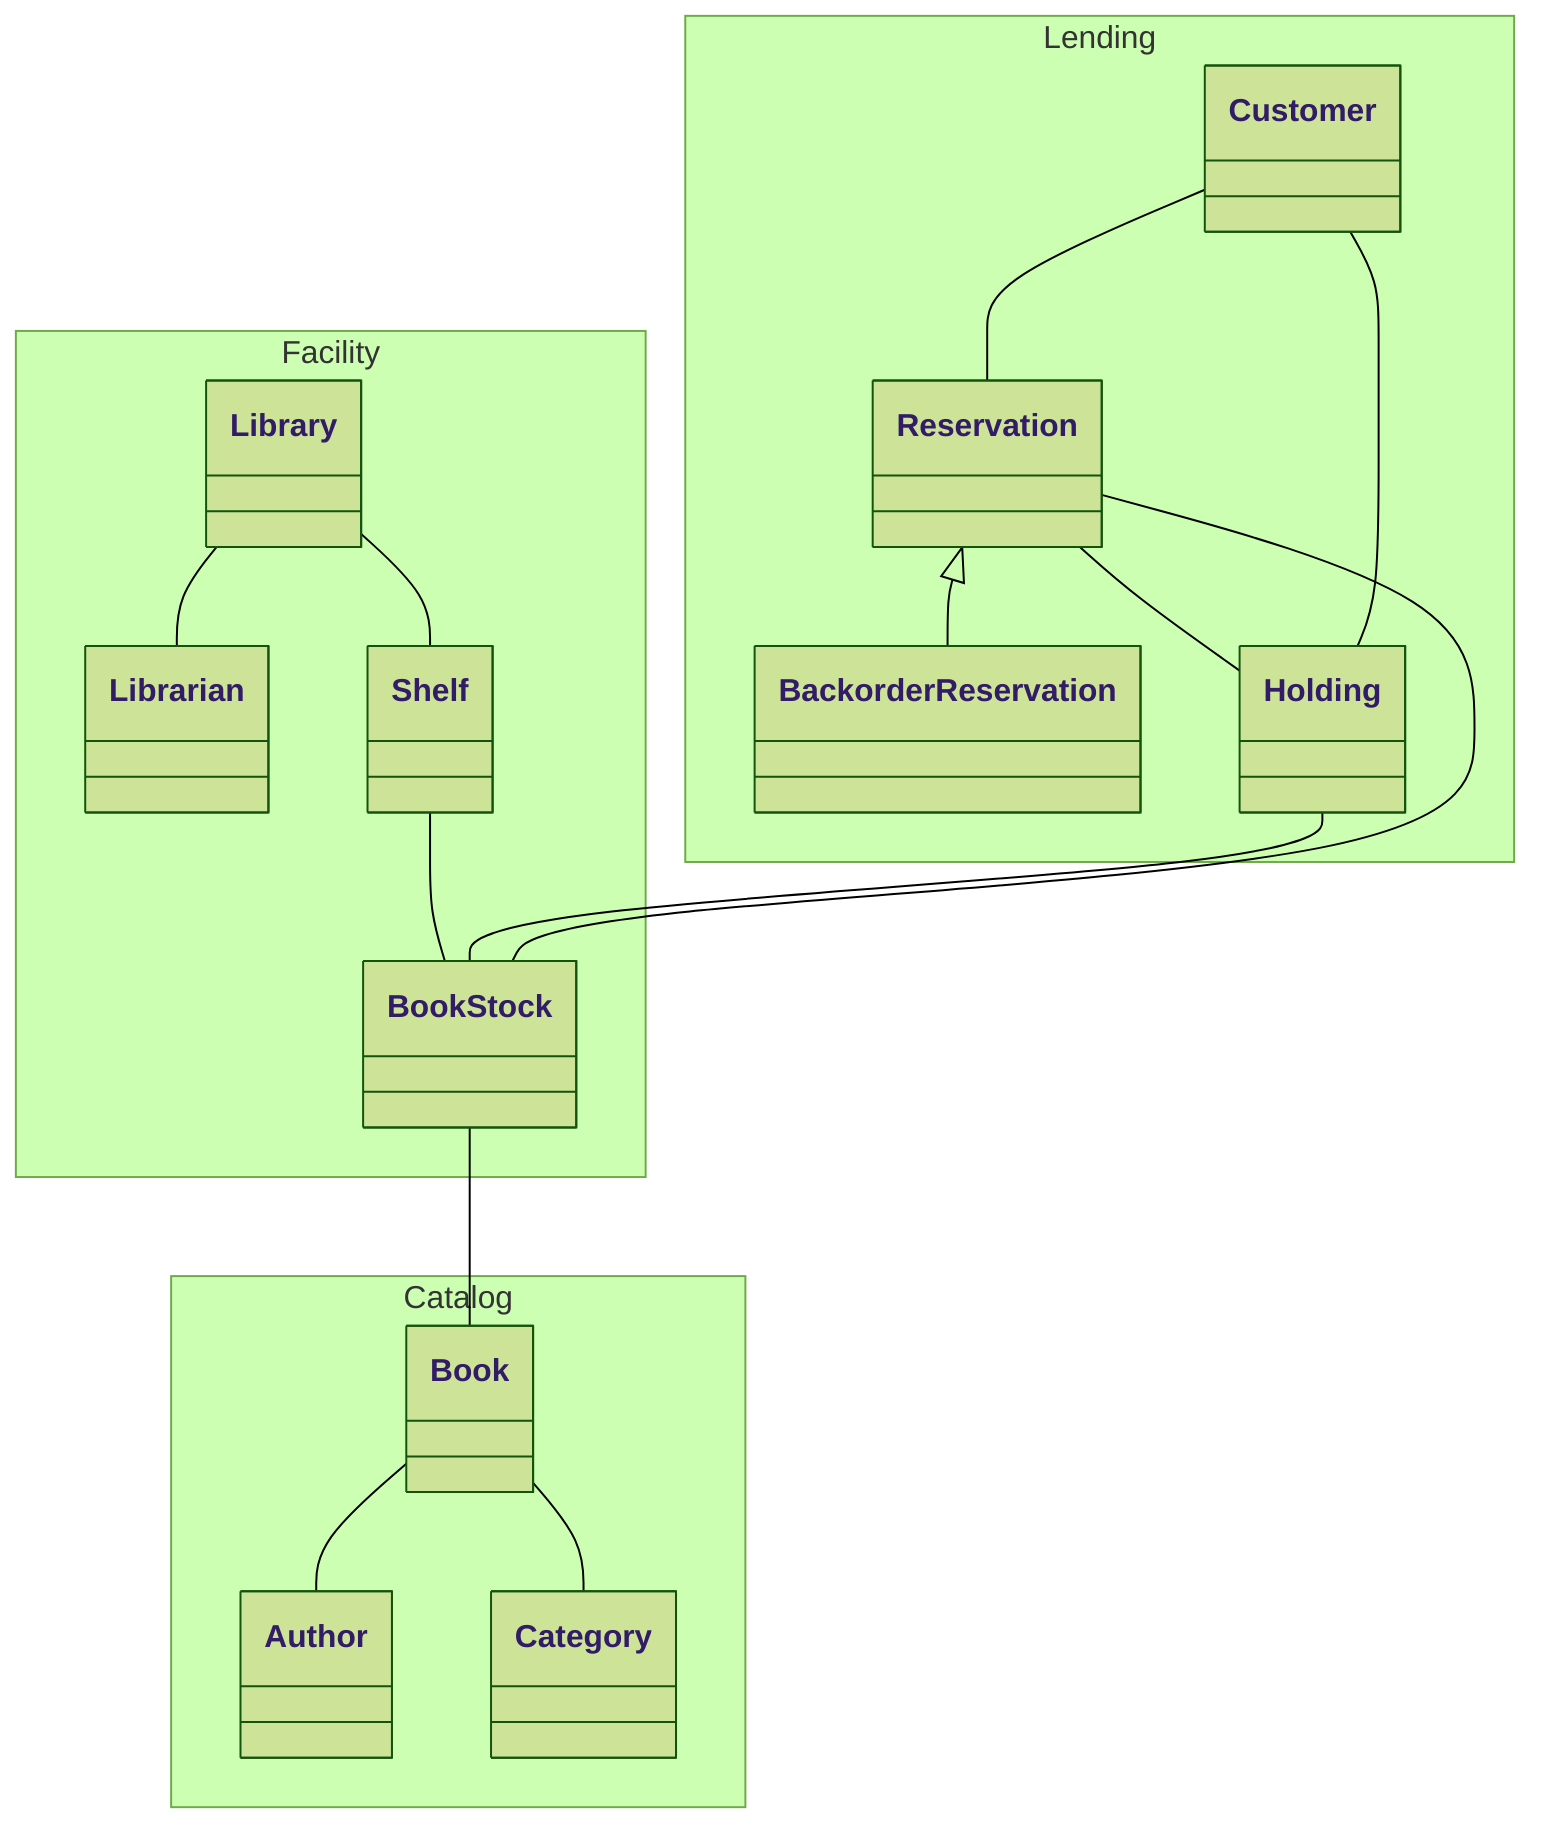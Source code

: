 %%{init:{'theme':'forest'}}%%
classDiagram
    namespace Catalog {
        class Book
        class Author
        class Category
    }
    Book -- Author
    Book -- Category

    namespace Facility {
        class Library
        class Librarian
        class Shelf
        class BookStock
    }
    Library -- Shelf
    Library -- Librarian
    Shelf -- BookStock

    namespace Lending {
        class Customer
        class Reservation
        class BackorderReservation
        class Holding
    }
    Customer -- Reservation
    Reservation <|-- BackorderReservation
    Reservation -- Holding
    Customer -- Holding

    %% Dependency between Facility and Catalog
    BookStock -- Book

    %% Dependency between Lending and Facility
    Holding -- BookStock
    Reservation -- BookStock